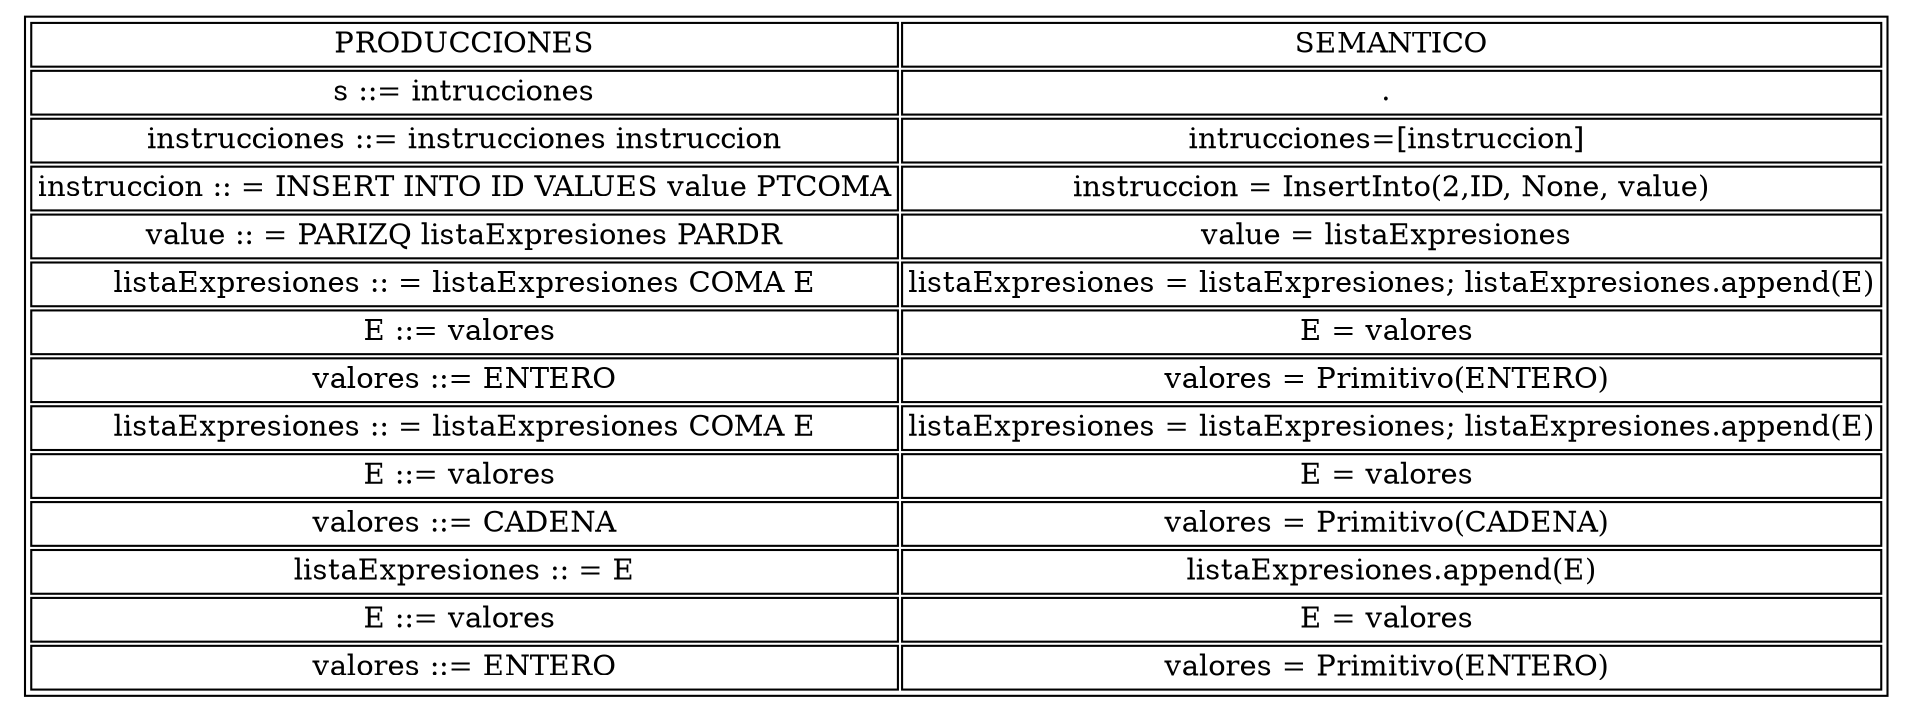 digraph structs {
	node [shape=plaintext]
stack [label =  <<TABLE><TR>
<TD>PRODUCCIONES</TD>
<TD>SEMANTICO</TD>
</TR><TR>
<TD>s ::= intrucciones</TD>
<TD>. </TD>
</TR><TR>
<TD>instrucciones ::= instrucciones instruccion</TD>
<TD>intrucciones=[instruccion] </TD>
</TR><TR>
<TD>instruccion :: = INSERT INTO ID VALUES value PTCOMA</TD>
<TD>instruccion = InsertInto(2,ID, None, value)</TD>
</TR><TR>
<TD>value :: = PARIZQ listaExpresiones PARDR</TD>
<TD>value = listaExpresiones </TD>
</TR><TR>
<TD>listaExpresiones :: = listaExpresiones COMA E</TD>
<TD>listaExpresiones = listaExpresiones; listaExpresiones.append(E)</TD>
</TR><TR>
<TD>E ::= valores </TD>
<TD>E = valores </TD>
</TR><TR>
<TD>valores ::= ENTERO</TD>
<TD>valores = Primitivo(ENTERO) </TD>
</TR><TR>
<TD>listaExpresiones :: = listaExpresiones COMA E</TD>
<TD>listaExpresiones = listaExpresiones; listaExpresiones.append(E)</TD>
</TR><TR>
<TD>E ::= valores </TD>
<TD>E = valores </TD>
</TR><TR>
<TD>valores ::= CADENA</TD>
<TD>valores = Primitivo(CADENA) </TD>
</TR><TR>
<TD>listaExpresiones :: = E</TD>
<TD>listaExpresiones.append(E)</TD>
</TR><TR>
<TD>E ::= valores </TD>
<TD>E = valores </TD>
</TR><TR>
<TD>valores ::= ENTERO</TD>
<TD>valores = Primitivo(ENTERO) </TD>
</TR></TABLE>>, ];
}
